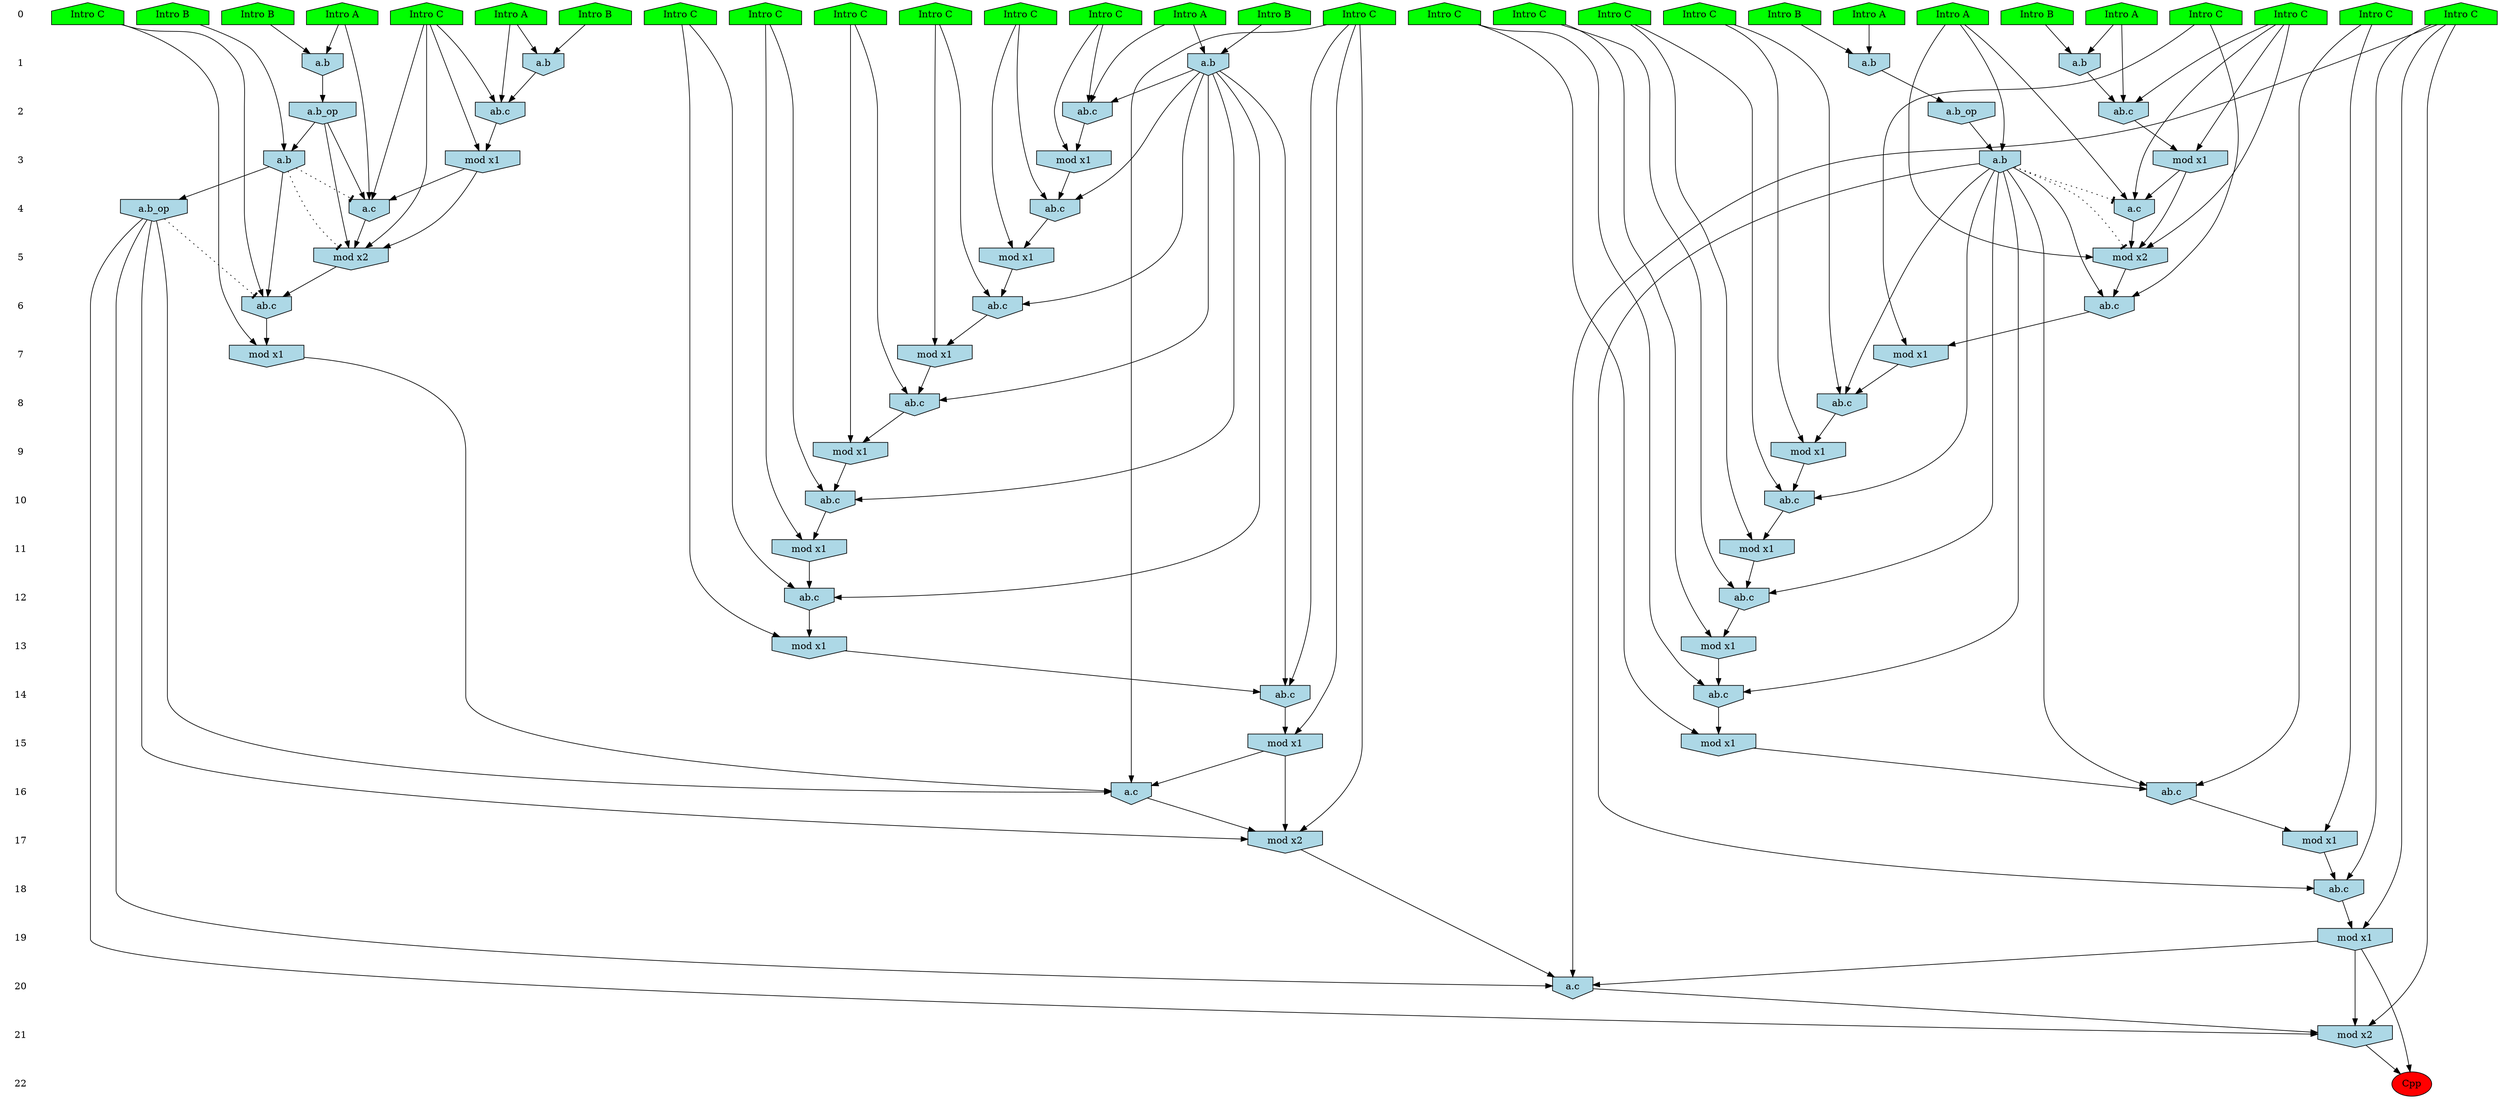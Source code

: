 /* Compression of 1 causal flows obtained in average at 1.763344E+01 t.u */
/* Compressed causal flows were: [3120] */
digraph G{
 ranksep=.5 ; 
{ rank = same ; "0" [shape=plaintext] ; node_1 [label ="Intro B", shape=house, style=filled, fillcolor=green] ;
node_2 [label ="Intro A", shape=house, style=filled, fillcolor=green] ;
node_3 [label ="Intro A", shape=house, style=filled, fillcolor=green] ;
node_4 [label ="Intro A", shape=house, style=filled, fillcolor=green] ;
node_5 [label ="Intro B", shape=house, style=filled, fillcolor=green] ;
node_6 [label ="Intro B", shape=house, style=filled, fillcolor=green] ;
node_7 [label ="Intro A", shape=house, style=filled, fillcolor=green] ;
node_8 [label ="Intro B", shape=house, style=filled, fillcolor=green] ;
node_9 [label ="Intro B", shape=house, style=filled, fillcolor=green] ;
node_10 [label ="Intro A", shape=house, style=filled, fillcolor=green] ;
node_11 [label ="Intro B", shape=house, style=filled, fillcolor=green] ;
node_12 [label ="Intro A", shape=house, style=filled, fillcolor=green] ;
node_13 [label ="Intro C", shape=house, style=filled, fillcolor=green] ;
node_14 [label ="Intro C", shape=house, style=filled, fillcolor=green] ;
node_15 [label ="Intro C", shape=house, style=filled, fillcolor=green] ;
node_16 [label ="Intro C", shape=house, style=filled, fillcolor=green] ;
node_17 [label ="Intro C", shape=house, style=filled, fillcolor=green] ;
node_18 [label ="Intro C", shape=house, style=filled, fillcolor=green] ;
node_19 [label ="Intro C", shape=house, style=filled, fillcolor=green] ;
node_20 [label ="Intro C", shape=house, style=filled, fillcolor=green] ;
node_21 [label ="Intro C", shape=house, style=filled, fillcolor=green] ;
node_22 [label ="Intro C", shape=house, style=filled, fillcolor=green] ;
node_23 [label ="Intro C", shape=house, style=filled, fillcolor=green] ;
node_24 [label ="Intro C", shape=house, style=filled, fillcolor=green] ;
node_25 [label ="Intro C", shape=house, style=filled, fillcolor=green] ;
node_26 [label ="Intro C", shape=house, style=filled, fillcolor=green] ;
node_27 [label ="Intro C", shape=house, style=filled, fillcolor=green] ;
node_28 [label ="Intro C", shape=house, style=filled, fillcolor=green] ;
node_29 [label ="Intro C", shape=house, style=filled, fillcolor=green] ;
}
{ rank = same ; "1" [shape=plaintext] ; node_30 [label="a.b", shape=invhouse, style=filled, fillcolor = lightblue] ;
node_33 [label="a.b", shape=invhouse, style=filled, fillcolor = lightblue] ;
node_34 [label="a.b", shape=invhouse, style=filled, fillcolor = lightblue] ;
node_36 [label="a.b", shape=invhouse, style=filled, fillcolor = lightblue] ;
node_39 [label="a.b", shape=invhouse, style=filled, fillcolor = lightblue] ;
}
{ rank = same ; "2" [shape=plaintext] ; node_31 [label="ab.c", shape=invhouse, style=filled, fillcolor = lightblue] ;
node_35 [label="a.b_op", shape=invhouse, style=filled, fillcolor = lightblue] ;
node_38 [label="ab.c", shape=invhouse, style=filled, fillcolor = lightblue] ;
node_43 [label="ab.c", shape=invhouse, style=filled, fillcolor = lightblue] ;
node_48 [label="a.b_op", shape=invhouse, style=filled, fillcolor = lightblue] ;
}
{ rank = same ; "3" [shape=plaintext] ; node_32 [label="mod x1", shape=invhouse, style=filled, fillcolor = lightblue] ;
node_40 [label="mod x1", shape=invhouse, style=filled, fillcolor = lightblue] ;
node_45 [label="mod x1", shape=invhouse, style=filled, fillcolor = lightblue] ;
node_49 [label="a.b", shape=invhouse, style=filled, fillcolor = lightblue] ;
node_68 [label="a.b", shape=invhouse, style=filled, fillcolor = lightblue] ;
}
{ rank = same ; "4" [shape=plaintext] ; node_37 [label="a.c", shape=invhouse, style=filled, fillcolor = lightblue] ;
node_42 [label="a.c", shape=invhouse, style=filled, fillcolor = lightblue] ;
node_46 [label="ab.c", shape=invhouse, style=filled, fillcolor = lightblue] ;
node_71 [label="a.b_op", shape=invhouse, style=filled, fillcolor = lightblue] ;
}
{ rank = same ; "5" [shape=plaintext] ; node_41 [label="mod x2", shape=invhouse, style=filled, fillcolor = lightblue] ;
node_44 [label="mod x2", shape=invhouse, style=filled, fillcolor = lightblue] ;
node_47 [label="mod x1", shape=invhouse, style=filled, fillcolor = lightblue] ;
}
{ rank = same ; "6" [shape=plaintext] ; node_50 [label="ab.c", shape=invhouse, style=filled, fillcolor = lightblue] ;
node_51 [label="ab.c", shape=invhouse, style=filled, fillcolor = lightblue] ;
node_69 [label="ab.c", shape=invhouse, style=filled, fillcolor = lightblue] ;
}
{ rank = same ; "7" [shape=plaintext] ; node_52 [label="mod x1", shape=invhouse, style=filled, fillcolor = lightblue] ;
node_53 [label="mod x1", shape=invhouse, style=filled, fillcolor = lightblue] ;
node_74 [label="mod x1", shape=invhouse, style=filled, fillcolor = lightblue] ;
}
{ rank = same ; "8" [shape=plaintext] ; node_54 [label="ab.c", shape=invhouse, style=filled, fillcolor = lightblue] ;
node_58 [label="ab.c", shape=invhouse, style=filled, fillcolor = lightblue] ;
}
{ rank = same ; "9" [shape=plaintext] ; node_55 [label="mod x1", shape=invhouse, style=filled, fillcolor = lightblue] ;
node_60 [label="mod x1", shape=invhouse, style=filled, fillcolor = lightblue] ;
}
{ rank = same ; "10" [shape=plaintext] ; node_56 [label="ab.c", shape=invhouse, style=filled, fillcolor = lightblue] ;
node_61 [label="ab.c", shape=invhouse, style=filled, fillcolor = lightblue] ;
}
{ rank = same ; "11" [shape=plaintext] ; node_57 [label="mod x1", shape=invhouse, style=filled, fillcolor = lightblue] ;
node_62 [label="mod x1", shape=invhouse, style=filled, fillcolor = lightblue] ;
}
{ rank = same ; "12" [shape=plaintext] ; node_59 [label="ab.c", shape=invhouse, style=filled, fillcolor = lightblue] ;
node_63 [label="ab.c", shape=invhouse, style=filled, fillcolor = lightblue] ;
}
{ rank = same ; "13" [shape=plaintext] ; node_64 [label="mod x1", shape=invhouse, style=filled, fillcolor = lightblue] ;
node_66 [label="mod x1", shape=invhouse, style=filled, fillcolor = lightblue] ;
}
{ rank = same ; "14" [shape=plaintext] ; node_65 [label="ab.c", shape=invhouse, style=filled, fillcolor = lightblue] ;
node_72 [label="ab.c", shape=invhouse, style=filled, fillcolor = lightblue] ;
}
{ rank = same ; "15" [shape=plaintext] ; node_67 [label="mod x1", shape=invhouse, style=filled, fillcolor = lightblue] ;
node_77 [label="mod x1", shape=invhouse, style=filled, fillcolor = lightblue] ;
}
{ rank = same ; "16" [shape=plaintext] ; node_70 [label="ab.c", shape=invhouse, style=filled, fillcolor = lightblue] ;
node_78 [label="a.c", shape=invhouse, style=filled, fillcolor = lightblue] ;
}
{ rank = same ; "17" [shape=plaintext] ; node_73 [label="mod x1", shape=invhouse, style=filled, fillcolor = lightblue] ;
node_79 [label="mod x2", shape=invhouse, style=filled, fillcolor = lightblue] ;
}
{ rank = same ; "18" [shape=plaintext] ; node_75 [label="ab.c", shape=invhouse, style=filled, fillcolor = lightblue] ;
}
{ rank = same ; "19" [shape=plaintext] ; node_76 [label="mod x1", shape=invhouse, style=filled, fillcolor = lightblue] ;
}
{ rank = same ; "20" [shape=plaintext] ; node_80 [label="a.c", shape=invhouse, style=filled, fillcolor = lightblue] ;
}
{ rank = same ; "21" [shape=plaintext] ; node_81 [label="mod x2", shape=invhouse, style=filled, fillcolor = lightblue] ;
}
{ rank = same ; "22" [shape=plaintext] ; node_82 [label ="Cpp", style=filled, fillcolor=red] ;
}
"0" -> "1" [style="invis"]; 
"1" -> "2" [style="invis"]; 
"2" -> "3" [style="invis"]; 
"3" -> "4" [style="invis"]; 
"4" -> "5" [style="invis"]; 
"5" -> "6" [style="invis"]; 
"6" -> "7" [style="invis"]; 
"7" -> "8" [style="invis"]; 
"8" -> "9" [style="invis"]; 
"9" -> "10" [style="invis"]; 
"10" -> "11" [style="invis"]; 
"11" -> "12" [style="invis"]; 
"12" -> "13" [style="invis"]; 
"13" -> "14" [style="invis"]; 
"14" -> "15" [style="invis"]; 
"15" -> "16" [style="invis"]; 
"16" -> "17" [style="invis"]; 
"17" -> "18" [style="invis"]; 
"18" -> "19" [style="invis"]; 
"19" -> "20" [style="invis"]; 
"20" -> "21" [style="invis"]; 
"21" -> "22" [style="invis"]; 
node_7 -> node_30
node_9 -> node_30
node_7 -> node_31
node_17 -> node_31
node_30 -> node_31
node_17 -> node_32
node_31 -> node_32
node_4 -> node_33
node_6 -> node_33
node_5 -> node_34
node_10 -> node_34
node_34 -> node_35
node_1 -> node_36
node_3 -> node_36
node_10 -> node_37
node_17 -> node_37
node_32 -> node_37
node_35 -> node_37
node_3 -> node_38
node_15 -> node_38
node_36 -> node_38
node_2 -> node_39
node_8 -> node_39
node_15 -> node_40
node_38 -> node_40
node_17 -> node_41
node_32 -> node_41
node_35 -> node_41
node_37 -> node_41
node_12 -> node_42
node_15 -> node_42
node_40 -> node_42
node_4 -> node_43
node_24 -> node_43
node_33 -> node_43
node_12 -> node_44
node_15 -> node_44
node_40 -> node_44
node_42 -> node_44
node_24 -> node_45
node_43 -> node_45
node_14 -> node_46
node_33 -> node_46
node_45 -> node_46
node_14 -> node_47
node_46 -> node_47
node_39 -> node_48
node_12 -> node_49
node_48 -> node_49
node_13 -> node_50
node_44 -> node_50
node_49 -> node_50
node_27 -> node_51
node_33 -> node_51
node_47 -> node_51
node_13 -> node_52
node_50 -> node_52
node_27 -> node_53
node_51 -> node_53
node_22 -> node_54
node_33 -> node_54
node_53 -> node_54
node_22 -> node_55
node_54 -> node_55
node_16 -> node_56
node_33 -> node_56
node_55 -> node_56
node_16 -> node_57
node_56 -> node_57
node_29 -> node_58
node_49 -> node_58
node_52 -> node_58
node_21 -> node_59
node_33 -> node_59
node_57 -> node_59
node_29 -> node_60
node_58 -> node_60
node_26 -> node_61
node_49 -> node_61
node_60 -> node_61
node_26 -> node_62
node_61 -> node_62
node_18 -> node_63
node_49 -> node_63
node_62 -> node_63
node_18 -> node_64
node_63 -> node_64
node_28 -> node_65
node_49 -> node_65
node_64 -> node_65
node_21 -> node_66
node_59 -> node_66
node_28 -> node_67
node_65 -> node_67
node_11 -> node_68
node_35 -> node_68
node_23 -> node_69
node_41 -> node_69
node_68 -> node_69
node_20 -> node_70
node_49 -> node_70
node_67 -> node_70
node_68 -> node_71
node_25 -> node_72
node_33 -> node_72
node_66 -> node_72
node_20 -> node_73
node_70 -> node_73
node_23 -> node_74
node_69 -> node_74
node_19 -> node_75
node_49 -> node_75
node_73 -> node_75
node_19 -> node_76
node_75 -> node_76
node_25 -> node_77
node_72 -> node_77
node_25 -> node_78
node_71 -> node_78
node_74 -> node_78
node_77 -> node_78
node_25 -> node_79
node_71 -> node_79
node_77 -> node_79
node_78 -> node_79
node_19 -> node_80
node_71 -> node_80
node_76 -> node_80
node_79 -> node_80
node_19 -> node_81
node_71 -> node_81
node_76 -> node_81
node_80 -> node_81
node_76 -> node_82
node_81 -> node_82
node_49 -> node_44 [style=dotted, arrowhead = tee] 
node_49 -> node_42 [style=dotted, arrowhead = tee] 
node_68 -> node_41 [style=dotted, arrowhead = tee] 
node_68 -> node_37 [style=dotted, arrowhead = tee] 
node_71 -> node_69 [style=dotted, arrowhead = tee] 
}
/*
 Dot generation time: 0.001209
*/